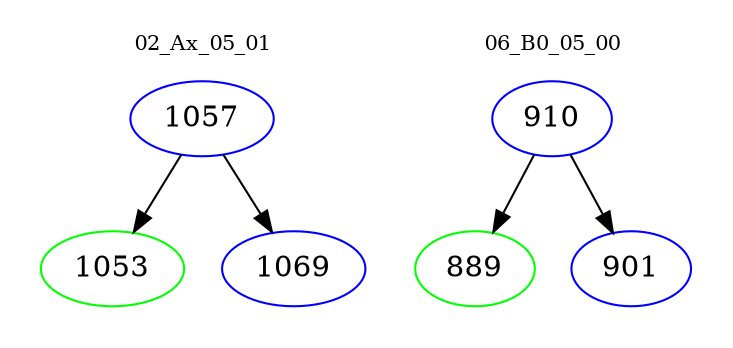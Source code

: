 digraph{
subgraph cluster_0 {
color = white
label = "02_Ax_05_01";
fontsize=10;
T0_1057 [label="1057", color="blue"]
T0_1057 -> T0_1053 [color="black"]
T0_1053 [label="1053", color="green"]
T0_1057 -> T0_1069 [color="black"]
T0_1069 [label="1069", color="blue"]
}
subgraph cluster_1 {
color = white
label = "06_B0_05_00";
fontsize=10;
T1_910 [label="910", color="blue"]
T1_910 -> T1_889 [color="black"]
T1_889 [label="889", color="green"]
T1_910 -> T1_901 [color="black"]
T1_901 [label="901", color="blue"]
}
}
